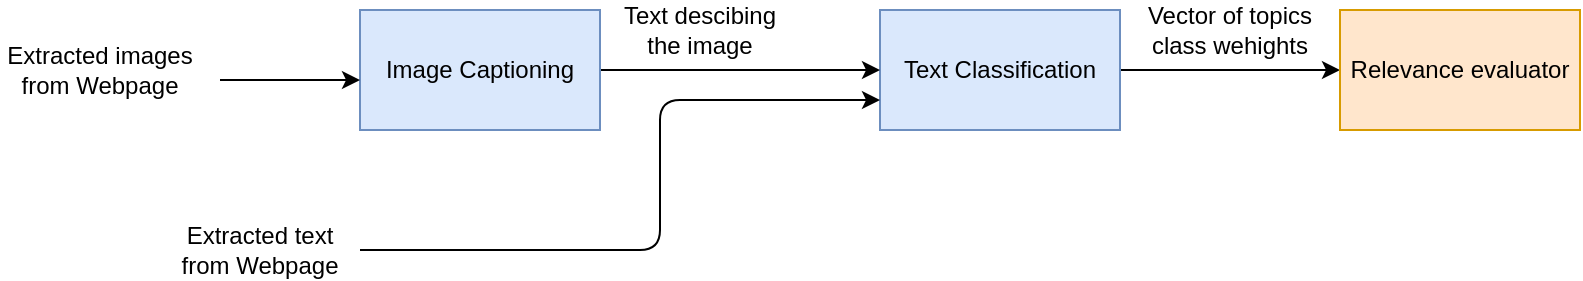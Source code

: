 <mxfile version="14.6.0" type="device"><diagram id="yraMoNtEFzhI9jNUwpWh" name="Page-1"><mxGraphModel dx="868" dy="423" grid="1" gridSize="10" guides="1" tooltips="1" connect="1" arrows="1" fold="1" page="1" pageScale="1" pageWidth="850" pageHeight="1100" math="0" shadow="0"><root><mxCell id="0"/><mxCell id="1" parent="0"/><mxCell id="kAPbJIlE2iNlGS_rcH0Y-12" style="edgeStyle=orthogonalEdgeStyle;rounded=0;orthogonalLoop=1;jettySize=auto;html=1;exitX=1;exitY=0.5;exitDx=0;exitDy=0;entryX=0;entryY=0.5;entryDx=0;entryDy=0;" edge="1" parent="1" source="kAPbJIlE2iNlGS_rcH0Y-1" target="kAPbJIlE2iNlGS_rcH0Y-13"><mxGeometry relative="1" as="geometry"><mxPoint x="730" y="190" as="targetPoint"/></mxGeometry></mxCell><mxCell id="kAPbJIlE2iNlGS_rcH0Y-1" value="Text Classification" style="rounded=0;whiteSpace=wrap;html=1;fillColor=#dae8fc;strokeColor=#6c8ebf;" vertex="1" parent="1"><mxGeometry x="520" y="160" width="120" height="60" as="geometry"/></mxCell><mxCell id="kAPbJIlE2iNlGS_rcH0Y-3" style="edgeStyle=orthogonalEdgeStyle;rounded=0;orthogonalLoop=1;jettySize=auto;html=1;exitX=1;exitY=0.5;exitDx=0;exitDy=0;entryX=0;entryY=0.5;entryDx=0;entryDy=0;" edge="1" parent="1" source="kAPbJIlE2iNlGS_rcH0Y-2" target="kAPbJIlE2iNlGS_rcH0Y-1"><mxGeometry relative="1" as="geometry"/></mxCell><mxCell id="kAPbJIlE2iNlGS_rcH0Y-2" value="Image Captioning " style="rounded=0;whiteSpace=wrap;html=1;fillColor=#dae8fc;strokeColor=#6c8ebf;" vertex="1" parent="1"><mxGeometry x="260" y="160" width="120" height="60" as="geometry"/></mxCell><mxCell id="kAPbJIlE2iNlGS_rcH0Y-4" value="" style="endArrow=classic;html=1;entryX=0;entryY=0.75;entryDx=0;entryDy=0;" edge="1" parent="1" target="kAPbJIlE2iNlGS_rcH0Y-1"><mxGeometry width="50" height="50" relative="1" as="geometry"><mxPoint x="260" y="280" as="sourcePoint"/><mxPoint x="490" y="280" as="targetPoint"/><Array as="points"><mxPoint x="410" y="280"/><mxPoint x="410" y="205"/></Array></mxGeometry></mxCell><mxCell id="kAPbJIlE2iNlGS_rcH0Y-6" value="Extracted text from Webpage" style="text;html=1;strokeColor=none;fillColor=none;align=center;verticalAlign=middle;whiteSpace=wrap;rounded=0;" vertex="1" parent="1"><mxGeometry x="160" y="270" width="100" height="20" as="geometry"/></mxCell><mxCell id="kAPbJIlE2iNlGS_rcH0Y-7" value="" style="endArrow=classic;html=1;" edge="1" parent="1"><mxGeometry width="50" height="50" relative="1" as="geometry"><mxPoint x="190" y="195" as="sourcePoint"/><mxPoint x="260" y="195" as="targetPoint"/></mxGeometry></mxCell><mxCell id="kAPbJIlE2iNlGS_rcH0Y-8" value="Extracted images from Webpage" style="text;html=1;strokeColor=none;fillColor=none;align=center;verticalAlign=middle;whiteSpace=wrap;rounded=0;" vertex="1" parent="1"><mxGeometry x="80" y="180" width="100" height="20" as="geometry"/></mxCell><mxCell id="kAPbJIlE2iNlGS_rcH0Y-11" value="Text descibing the image" style="text;html=1;strokeColor=none;fillColor=none;align=center;verticalAlign=middle;whiteSpace=wrap;rounded=0;" vertex="1" parent="1"><mxGeometry x="390" y="160" width="80" height="20" as="geometry"/></mxCell><mxCell id="kAPbJIlE2iNlGS_rcH0Y-13" value="Relevance evaluator" style="rounded=0;whiteSpace=wrap;html=1;fillColor=#ffe6cc;strokeColor=#d79b00;" vertex="1" parent="1"><mxGeometry x="750" y="160" width="120" height="60" as="geometry"/></mxCell><mxCell id="kAPbJIlE2iNlGS_rcH0Y-14" value="Vector of topics class wehights" style="text;html=1;strokeColor=none;fillColor=none;align=center;verticalAlign=middle;whiteSpace=wrap;rounded=0;" vertex="1" parent="1"><mxGeometry x="650" y="160" width="90" height="20" as="geometry"/></mxCell></root></mxGraphModel></diagram></mxfile>